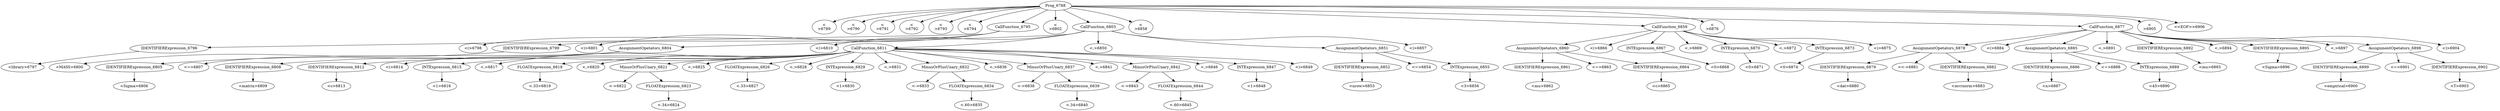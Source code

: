 digraph {

"Prog_6788"->"<
>6789";
"Prog_6788"->"<
>6790";
"Prog_6788"->"<
>6791";
"Prog_6788"->"<
>6792";
"Prog_6788"->"<
>6793";
"Prog_6788"->"<
>6794";
"Prog_6788"->"CallFunction_6795";
"CallFunction_6795"->"IDENTIFIERExpression_6796";
"IDENTIFIERExpression_6796"->"<library>6797";
"CallFunction_6795"->"<(>6798";
"CallFunction_6795"->"IDENTIFIERExpression_6799";
"IDENTIFIERExpression_6799"->"<MASS>6800";
"CallFunction_6795"->"<)>6801";
"Prog_6788"->"<
>6802";
"Prog_6788"->"CallFunction_6803";
"CallFunction_6803"->"AssignmentOpetators_6804";
"AssignmentOpetators_6804"->"IDENTIFIERExpression_6805";
"IDENTIFIERExpression_6805"->"<Sigma>6806";
"AssignmentOpetators_6804"->"<=>6807";
"AssignmentOpetators_6804"->"IDENTIFIERExpression_6808";
"IDENTIFIERExpression_6808"->"<matrix>6809";
"CallFunction_6803"->"<(>6810";
"CallFunction_6803"->"CallFunction_6811";
"CallFunction_6811"->"IDENTIFIERExpression_6812";
"IDENTIFIERExpression_6812"->"<c>6813";
"CallFunction_6811"->"<(>6814";
"CallFunction_6811"->"INTExpression_6815";
"INTExpression_6815"->"<1>6816";
"CallFunction_6811"->"<,>6817";
"CallFunction_6811"->"FLOATExpression_6818";
"FLOATExpression_6818"->"<.33>6819";
"CallFunction_6811"->"<,>6820";
"CallFunction_6811"->"MinusOrPlusUnary_6821";
"MinusOrPlusUnary_6821"->"<->6822";
"MinusOrPlusUnary_6821"->"FLOATExpression_6823";
"FLOATExpression_6823"->"<.34>6824";
"CallFunction_6811"->"<,>6825";
"CallFunction_6811"->"FLOATExpression_6826";
"FLOATExpression_6826"->"<.33>6827";
"CallFunction_6811"->"<,>6828";
"CallFunction_6811"->"INTExpression_6829";
"INTExpression_6829"->"<1>6830";
"CallFunction_6811"->"<,>6831";
"CallFunction_6811"->"MinusOrPlusUnary_6832";
"MinusOrPlusUnary_6832"->"<->6833";
"MinusOrPlusUnary_6832"->"FLOATExpression_6834";
"FLOATExpression_6834"->"<.60>6835";
"CallFunction_6811"->"<,>6836";
"CallFunction_6811"->"MinusOrPlusUnary_6837";
"MinusOrPlusUnary_6837"->"<->6838";
"MinusOrPlusUnary_6837"->"FLOATExpression_6839";
"FLOATExpression_6839"->"<.34>6840";
"CallFunction_6811"->"<,>6841";
"CallFunction_6811"->"MinusOrPlusUnary_6842";
"MinusOrPlusUnary_6842"->"<->6843";
"MinusOrPlusUnary_6842"->"FLOATExpression_6844";
"FLOATExpression_6844"->"<.60>6845";
"CallFunction_6811"->"<,>6846";
"CallFunction_6811"->"INTExpression_6847";
"INTExpression_6847"->"<1>6848";
"CallFunction_6811"->"<)>6849";
"CallFunction_6803"->"<,>6850";
"CallFunction_6803"->"AssignmentOpetators_6851";
"AssignmentOpetators_6851"->"IDENTIFIERExpression_6852";
"IDENTIFIERExpression_6852"->"<nrow>6853";
"AssignmentOpetators_6851"->"<=>6854";
"AssignmentOpetators_6851"->"INTExpression_6855";
"INTExpression_6855"->"<3>6856";
"CallFunction_6803"->"<)>6857";
"Prog_6788"->"<
>6858";
"Prog_6788"->"CallFunction_6859";
"CallFunction_6859"->"AssignmentOpetators_6860";
"AssignmentOpetators_6860"->"IDENTIFIERExpression_6861";
"IDENTIFIERExpression_6861"->"<mu>6862";
"AssignmentOpetators_6860"->"<=>6863";
"AssignmentOpetators_6860"->"IDENTIFIERExpression_6864";
"IDENTIFIERExpression_6864"->"<c>6865";
"CallFunction_6859"->"<(>6866";
"CallFunction_6859"->"INTExpression_6867";
"INTExpression_6867"->"<0>6868";
"CallFunction_6859"->"<,>6869";
"CallFunction_6859"->"INTExpression_6870";
"INTExpression_6870"->"<0>6871";
"CallFunction_6859"->"<,>6872";
"CallFunction_6859"->"INTExpression_6873";
"INTExpression_6873"->"<0>6874";
"CallFunction_6859"->"<)>6875";
"Prog_6788"->"<
>6876";
"Prog_6788"->"CallFunction_6877";
"CallFunction_6877"->"AssignmentOpetators_6878";
"AssignmentOpetators_6878"->"IDENTIFIERExpression_6879";
"IDENTIFIERExpression_6879"->"<dat>6880";
"AssignmentOpetators_6878"->"<<->6881";
"AssignmentOpetators_6878"->"IDENTIFIERExpression_6882";
"IDENTIFIERExpression_6882"->"<mvrnorm>6883";
"CallFunction_6877"->"<(>6884";
"CallFunction_6877"->"AssignmentOpetators_6885";
"AssignmentOpetators_6885"->"IDENTIFIERExpression_6886";
"IDENTIFIERExpression_6886"->"<n>6887";
"AssignmentOpetators_6885"->"<=>6888";
"AssignmentOpetators_6885"->"INTExpression_6889";
"INTExpression_6889"->"<45>6890";
"CallFunction_6877"->"<,>6891";
"CallFunction_6877"->"IDENTIFIERExpression_6892";
"IDENTIFIERExpression_6892"->"<mu>6893";
"CallFunction_6877"->"<,>6894";
"CallFunction_6877"->"IDENTIFIERExpression_6895";
"IDENTIFIERExpression_6895"->"<Sigma>6896";
"CallFunction_6877"->"<,>6897";
"CallFunction_6877"->"AssignmentOpetators_6898";
"AssignmentOpetators_6898"->"IDENTIFIERExpression_6899";
"IDENTIFIERExpression_6899"->"<empirical>6900";
"AssignmentOpetators_6898"->"<=>6901";
"AssignmentOpetators_6898"->"IDENTIFIERExpression_6902";
"IDENTIFIERExpression_6902"->"<T>6903";
"CallFunction_6877"->"<)>6904";
"Prog_6788"->"<
>6905";
"Prog_6788"->"<<EOF>>6906";
}

